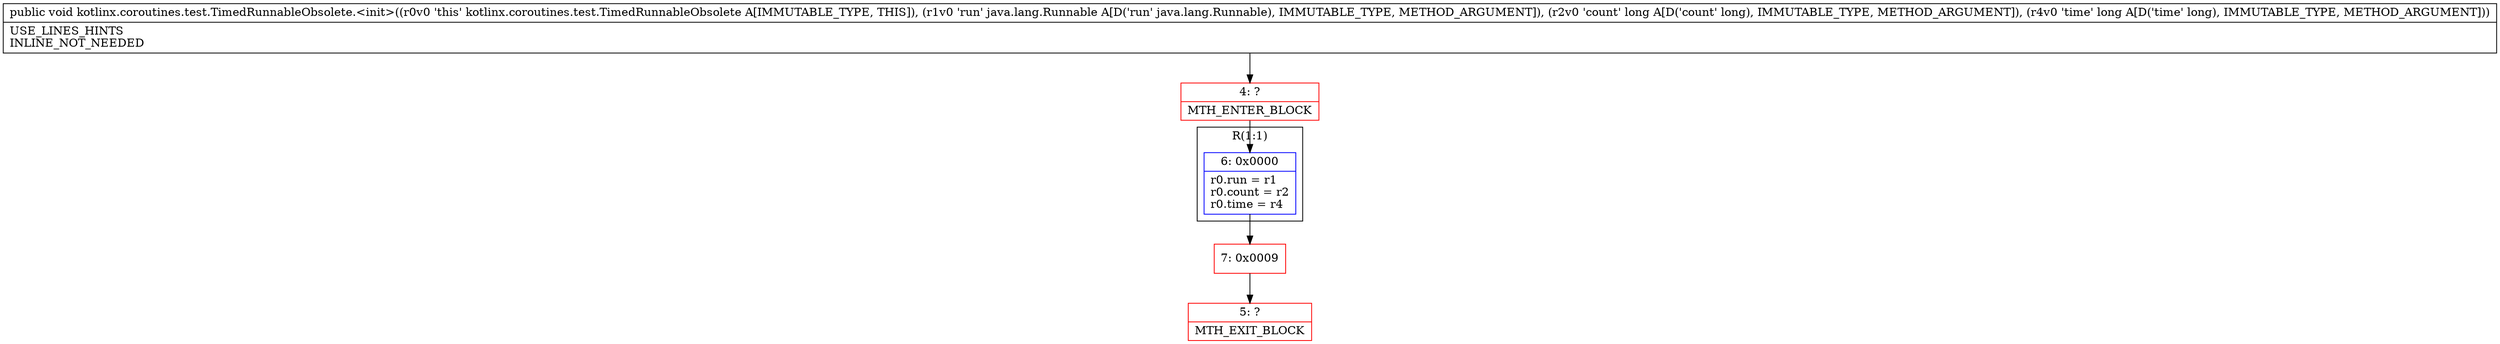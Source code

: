 digraph "CFG forkotlinx.coroutines.test.TimedRunnableObsolete.\<init\>(Ljava\/lang\/Runnable;JJ)V" {
subgraph cluster_Region_2128324077 {
label = "R(1:1)";
node [shape=record,color=blue];
Node_6 [shape=record,label="{6\:\ 0x0000|r0.run = r1\lr0.count = r2\lr0.time = r4\l}"];
}
Node_4 [shape=record,color=red,label="{4\:\ ?|MTH_ENTER_BLOCK\l}"];
Node_7 [shape=record,color=red,label="{7\:\ 0x0009}"];
Node_5 [shape=record,color=red,label="{5\:\ ?|MTH_EXIT_BLOCK\l}"];
MethodNode[shape=record,label="{public void kotlinx.coroutines.test.TimedRunnableObsolete.\<init\>((r0v0 'this' kotlinx.coroutines.test.TimedRunnableObsolete A[IMMUTABLE_TYPE, THIS]), (r1v0 'run' java.lang.Runnable A[D('run' java.lang.Runnable), IMMUTABLE_TYPE, METHOD_ARGUMENT]), (r2v0 'count' long A[D('count' long), IMMUTABLE_TYPE, METHOD_ARGUMENT]), (r4v0 'time' long A[D('time' long), IMMUTABLE_TYPE, METHOD_ARGUMENT]))  | USE_LINES_HINTS\lINLINE_NOT_NEEDED\l}"];
MethodNode -> Node_4;Node_6 -> Node_7;
Node_4 -> Node_6;
Node_7 -> Node_5;
}

